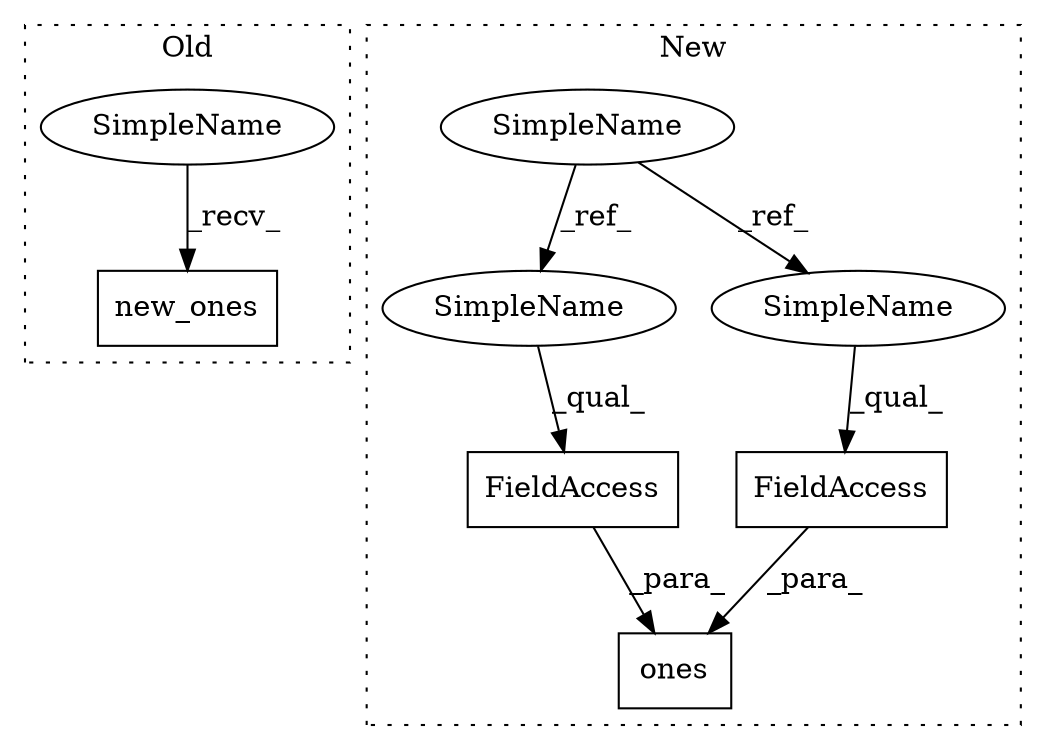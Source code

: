 digraph G {
subgraph cluster0 {
1 [label="new_ones" a="32" s="334,356" l="9,1" shape="box"];
8 [label="SimpleName" a="42" s="330" l="3" shape="ellipse"];
label = "Old";
style="dotted";
}
subgraph cluster1 {
2 [label="ones" a="32" s="367,406" l="5,1" shape="box"];
3 [label="FieldAccess" a="22" s="386" l="9" shape="box"];
4 [label="FieldAccess" a="22" s="396" l="10" shape="box"];
5 [label="SimpleName" a="42" s="297" l="3" shape="ellipse"];
6 [label="SimpleName" a="42" s="386" l="3" shape="ellipse"];
7 [label="SimpleName" a="42" s="396" l="3" shape="ellipse"];
label = "New";
style="dotted";
}
3 -> 2 [label="_para_"];
4 -> 2 [label="_para_"];
5 -> 6 [label="_ref_"];
5 -> 7 [label="_ref_"];
6 -> 3 [label="_qual_"];
7 -> 4 [label="_qual_"];
8 -> 1 [label="_recv_"];
}